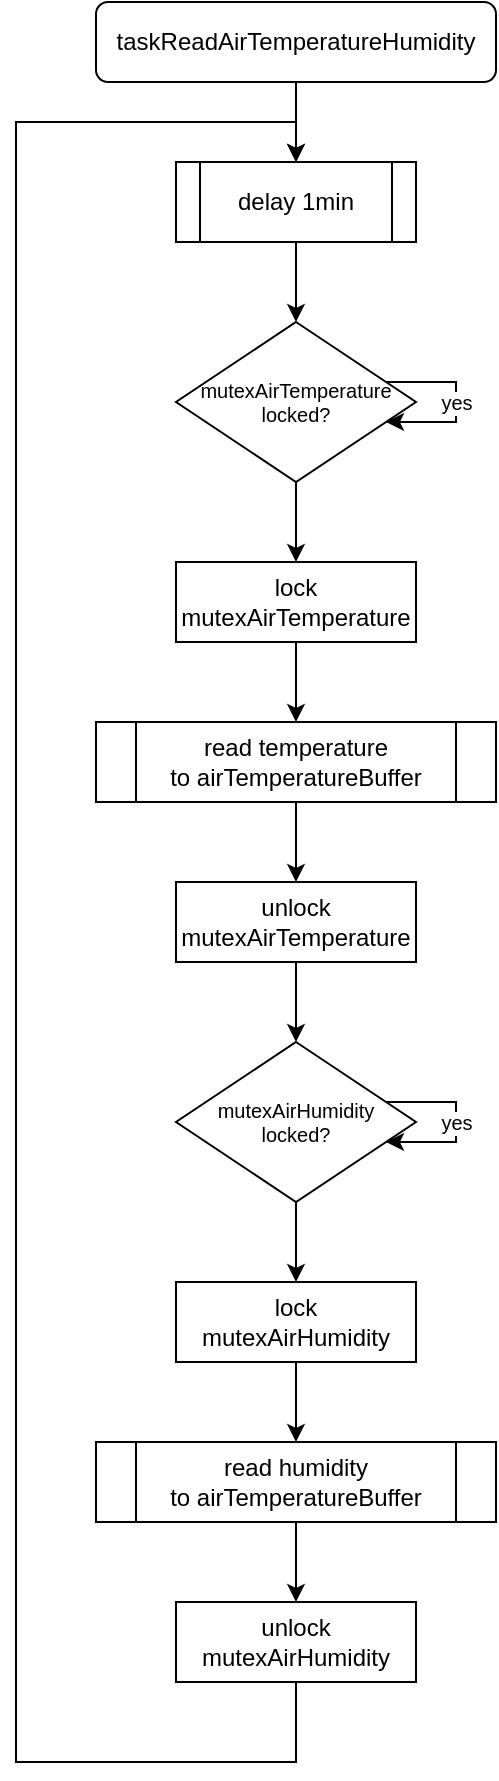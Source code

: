 <mxfile version="15.9.1" type="device"><diagram id="C5RBs43oDa-KdzZeNtuy" name="Page-1"><mxGraphModel dx="1280" dy="635" grid="1" gridSize="10" guides="1" tooltips="1" connect="1" arrows="1" fold="1" page="1" pageScale="1" pageWidth="827" pageHeight="1169" math="0" shadow="0"><root><mxCell id="WIyWlLk6GJQsqaUBKTNV-0"/><mxCell id="WIyWlLk6GJQsqaUBKTNV-1" parent="WIyWlLk6GJQsqaUBKTNV-0"/><mxCell id="kXIF5lAyFnLGbSisuO0o-7" value="" style="edgeStyle=orthogonalEdgeStyle;rounded=0;orthogonalLoop=1;jettySize=auto;html=1;fontSize=10;" edge="1" parent="WIyWlLk6GJQsqaUBKTNV-1" source="kXIF5lAyFnLGbSisuO0o-2" target="kXIF5lAyFnLGbSisuO0o-3"><mxGeometry relative="1" as="geometry"/></mxCell><mxCell id="kXIF5lAyFnLGbSisuO0o-2" value="&lt;span&gt;taskReadAirTemperatureHumidity&lt;/span&gt;" style="rounded=1;whiteSpace=wrap;html=1;" vertex="1" parent="WIyWlLk6GJQsqaUBKTNV-1"><mxGeometry x="280" y="80" width="200" height="40" as="geometry"/></mxCell><mxCell id="kXIF5lAyFnLGbSisuO0o-8" value="" style="edgeStyle=orthogonalEdgeStyle;rounded=0;orthogonalLoop=1;jettySize=auto;html=1;fontSize=10;" edge="1" parent="WIyWlLk6GJQsqaUBKTNV-1" source="kXIF5lAyFnLGbSisuO0o-3" target="kXIF5lAyFnLGbSisuO0o-6"><mxGeometry relative="1" as="geometry"/></mxCell><mxCell id="kXIF5lAyFnLGbSisuO0o-3" value="delay 1min" style="shape=process;whiteSpace=wrap;html=1;backgroundOutline=1;" vertex="1" parent="WIyWlLk6GJQsqaUBKTNV-1"><mxGeometry x="320" y="160" width="120" height="40" as="geometry"/></mxCell><mxCell id="kXIF5lAyFnLGbSisuO0o-12" value="" style="edgeStyle=orthogonalEdgeStyle;rounded=0;orthogonalLoop=1;jettySize=auto;html=1;fontSize=10;" edge="1" parent="WIyWlLk6GJQsqaUBKTNV-1" source="kXIF5lAyFnLGbSisuO0o-4" target="kXIF5lAyFnLGbSisuO0o-11"><mxGeometry relative="1" as="geometry"/></mxCell><mxCell id="kXIF5lAyFnLGbSisuO0o-4" value="lock&lt;br&gt;mutexAirTemperature" style="rounded=0;whiteSpace=wrap;html=1;" vertex="1" parent="WIyWlLk6GJQsqaUBKTNV-1"><mxGeometry x="320" y="360" width="120" height="40" as="geometry"/></mxCell><mxCell id="kXIF5lAyFnLGbSisuO0o-10" value="" style="edgeStyle=orthogonalEdgeStyle;rounded=0;orthogonalLoop=1;jettySize=auto;html=1;fontSize=10;" edge="1" parent="WIyWlLk6GJQsqaUBKTNV-1" source="kXIF5lAyFnLGbSisuO0o-6" target="kXIF5lAyFnLGbSisuO0o-4"><mxGeometry relative="1" as="geometry"/></mxCell><mxCell id="kXIF5lAyFnLGbSisuO0o-6" value="&lt;span style=&quot;font-size: 10px&quot;&gt;mutexAirTemperature&lt;br style=&quot;font-size: 10px&quot;&gt;locked?&lt;br style=&quot;font-size: 10px&quot;&gt;&lt;/span&gt;" style="rhombus;whiteSpace=wrap;html=1;fontSize=10;" vertex="1" parent="WIyWlLk6GJQsqaUBKTNV-1"><mxGeometry x="320" y="240" width="120" height="80" as="geometry"/></mxCell><mxCell id="kXIF5lAyFnLGbSisuO0o-14" value="" style="edgeStyle=orthogonalEdgeStyle;rounded=0;orthogonalLoop=1;jettySize=auto;html=1;fontSize=10;" edge="1" parent="WIyWlLk6GJQsqaUBKTNV-1" source="kXIF5lAyFnLGbSisuO0o-11" target="kXIF5lAyFnLGbSisuO0o-13"><mxGeometry relative="1" as="geometry"/></mxCell><mxCell id="kXIF5lAyFnLGbSisuO0o-11" value="read temperature to&amp;nbsp;airTemperatureBuffer" style="shape=process;whiteSpace=wrap;html=1;backgroundOutline=1;" vertex="1" parent="WIyWlLk6GJQsqaUBKTNV-1"><mxGeometry x="280" y="440" width="200" height="40" as="geometry"/></mxCell><mxCell id="kXIF5lAyFnLGbSisuO0o-21" value="" style="edgeStyle=orthogonalEdgeStyle;rounded=0;orthogonalLoop=1;jettySize=auto;html=1;fontSize=10;" edge="1" parent="WIyWlLk6GJQsqaUBKTNV-1" source="kXIF5lAyFnLGbSisuO0o-13" target="kXIF5lAyFnLGbSisuO0o-15"><mxGeometry relative="1" as="geometry"/></mxCell><mxCell id="kXIF5lAyFnLGbSisuO0o-13" value="unlock&lt;br&gt;mutexAirTemperature" style="rounded=0;whiteSpace=wrap;html=1;" vertex="1" parent="WIyWlLk6GJQsqaUBKTNV-1"><mxGeometry x="320" y="520" width="120" height="40" as="geometry"/></mxCell><mxCell id="kXIF5lAyFnLGbSisuO0o-22" value="" style="edgeStyle=orthogonalEdgeStyle;rounded=0;orthogonalLoop=1;jettySize=auto;html=1;fontSize=10;" edge="1" parent="WIyWlLk6GJQsqaUBKTNV-1" source="kXIF5lAyFnLGbSisuO0o-15" target="kXIF5lAyFnLGbSisuO0o-17"><mxGeometry relative="1" as="geometry"/></mxCell><mxCell id="kXIF5lAyFnLGbSisuO0o-15" value="&lt;span style=&quot;font-size: 10px&quot;&gt;mutexAirHumidity&lt;br&gt;locked?&lt;br style=&quot;font-size: 10px&quot;&gt;&lt;/span&gt;" style="rhombus;whiteSpace=wrap;html=1;fontSize=10;" vertex="1" parent="WIyWlLk6GJQsqaUBKTNV-1"><mxGeometry x="320" y="600" width="120" height="80" as="geometry"/></mxCell><mxCell id="kXIF5lAyFnLGbSisuO0o-16" value="" style="edgeStyle=orthogonalEdgeStyle;rounded=0;orthogonalLoop=1;jettySize=auto;html=1;fontSize=10;" edge="1" parent="WIyWlLk6GJQsqaUBKTNV-1" source="kXIF5lAyFnLGbSisuO0o-17" target="kXIF5lAyFnLGbSisuO0o-19"><mxGeometry relative="1" as="geometry"/></mxCell><mxCell id="kXIF5lAyFnLGbSisuO0o-17" value="lock&lt;br&gt;mutexAirHumidity" style="rounded=0;whiteSpace=wrap;html=1;" vertex="1" parent="WIyWlLk6GJQsqaUBKTNV-1"><mxGeometry x="320" y="720" width="120" height="40" as="geometry"/></mxCell><mxCell id="kXIF5lAyFnLGbSisuO0o-18" value="" style="edgeStyle=orthogonalEdgeStyle;rounded=0;orthogonalLoop=1;jettySize=auto;html=1;fontSize=10;" edge="1" parent="WIyWlLk6GJQsqaUBKTNV-1" source="kXIF5lAyFnLGbSisuO0o-19" target="kXIF5lAyFnLGbSisuO0o-20"><mxGeometry relative="1" as="geometry"/></mxCell><mxCell id="kXIF5lAyFnLGbSisuO0o-19" value="read humidity to&amp;nbsp;airTemperatureBuffer" style="shape=process;whiteSpace=wrap;html=1;backgroundOutline=1;" vertex="1" parent="WIyWlLk6GJQsqaUBKTNV-1"><mxGeometry x="280" y="800" width="200" height="40" as="geometry"/></mxCell><mxCell id="kXIF5lAyFnLGbSisuO0o-23" style="edgeStyle=orthogonalEdgeStyle;rounded=0;orthogonalLoop=1;jettySize=auto;html=1;entryX=0.5;entryY=0;entryDx=0;entryDy=0;fontSize=10;" edge="1" parent="WIyWlLk6GJQsqaUBKTNV-1" source="kXIF5lAyFnLGbSisuO0o-20" target="kXIF5lAyFnLGbSisuO0o-3"><mxGeometry relative="1" as="geometry"><Array as="points"><mxPoint x="380" y="960"/><mxPoint x="240" y="960"/><mxPoint x="240" y="140"/><mxPoint x="380" y="140"/></Array></mxGeometry></mxCell><mxCell id="kXIF5lAyFnLGbSisuO0o-20" value="unlock&lt;br&gt;mutexAirHumidity" style="rounded=0;whiteSpace=wrap;html=1;" vertex="1" parent="WIyWlLk6GJQsqaUBKTNV-1"><mxGeometry x="320" y="880" width="120" height="40" as="geometry"/></mxCell><mxCell id="kXIF5lAyFnLGbSisuO0o-24" value="yes" style="edgeStyle=orthogonalEdgeStyle;rounded=0;orthogonalLoop=1;jettySize=auto;html=1;fontSize=10;" edge="1" parent="WIyWlLk6GJQsqaUBKTNV-1" source="kXIF5lAyFnLGbSisuO0o-15" target="kXIF5lAyFnLGbSisuO0o-15"><mxGeometry relative="1" as="geometry"/></mxCell><mxCell id="kXIF5lAyFnLGbSisuO0o-26" value="yes" style="edgeStyle=orthogonalEdgeStyle;rounded=0;orthogonalLoop=1;jettySize=auto;html=1;fontSize=10;" edge="1" parent="WIyWlLk6GJQsqaUBKTNV-1" source="kXIF5lAyFnLGbSisuO0o-6" target="kXIF5lAyFnLGbSisuO0o-6"><mxGeometry relative="1" as="geometry"/></mxCell></root></mxGraphModel></diagram></mxfile>